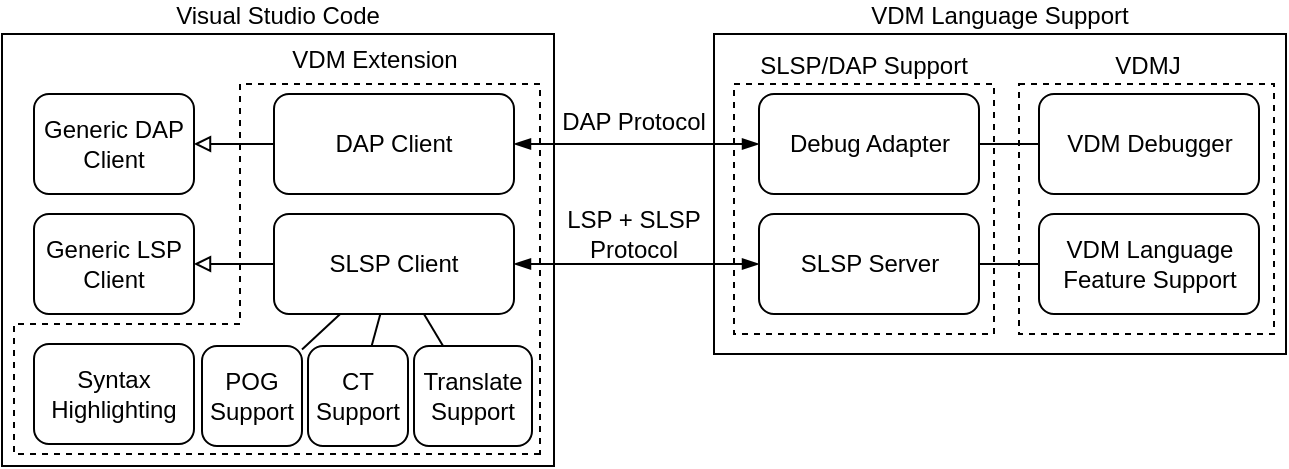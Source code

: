 <mxfile version="15.4.0" type="device"><diagram id="q6J_xVKlaT0VOnQ_U6n5" name="Page-1"><mxGraphModel dx="749" dy="666" grid="1" gridSize="10" guides="1" tooltips="1" connect="1" arrows="1" fold="1" page="1" pageScale="1" pageWidth="827" pageHeight="1169" math="0" shadow="0"><root><mxCell id="0"/><mxCell id="1" parent="0"/><mxCell id="QX5G8tk2PfYkBwXt2j7Y-1" value="Visual Studio Code" style="rounded=0;whiteSpace=wrap;html=1;labelPosition=center;verticalLabelPosition=top;align=center;verticalAlign=bottom;" parent="1" vertex="1"><mxGeometry x="134" y="320" width="276" height="216" as="geometry"/></mxCell><mxCell id="KQJOvYuGkHott5NizH0O-1" value="" style="shape=corner;whiteSpace=wrap;html=1;rotation=-180;dx=150;dy=65;dashed=1;labelPosition=left;verticalLabelPosition=middle;align=right;verticalAlign=middle;" parent="1" vertex="1"><mxGeometry x="140" y="345" width="263" height="185" as="geometry"/></mxCell><mxCell id="4jar0uUlYmxpDOnxLO7t-7" value="VDM Language Support" style="whiteSpace=wrap;html=1;labelPosition=center;verticalLabelPosition=top;align=center;verticalAlign=bottom;rounded=0;sketch=0;shadow=0;" parent="1" vertex="1"><mxGeometry x="490" y="320" width="286" height="160" as="geometry"/></mxCell><mxCell id="MZerOCZmymATliP_Sqh0-4" value="VDMJ" style="whiteSpace=wrap;html=1;labelPosition=center;verticalLabelPosition=top;align=center;verticalAlign=bottom;rounded=0;sketch=0;shadow=0;dashed=1;" parent="1" vertex="1"><mxGeometry x="642.5" y="345" width="127.5" height="125" as="geometry"/></mxCell><mxCell id="MZerOCZmymATliP_Sqh0-3" value="SLSP/DAP Support" style="whiteSpace=wrap;html=1;labelPosition=center;verticalLabelPosition=top;align=center;verticalAlign=bottom;rounded=0;sketch=0;shadow=0;dashed=1;" parent="1" vertex="1"><mxGeometry x="500" y="345" width="130" height="125" as="geometry"/></mxCell><mxCell id="QX5G8tk2PfYkBwXt2j7Y-5" style="edgeStyle=orthogonalEdgeStyle;rounded=0;orthogonalLoop=1;jettySize=auto;html=1;exitX=0;exitY=0.5;exitDx=0;exitDy=0;endArrow=block;endFill=0;" parent="1" source="4jar0uUlYmxpDOnxLO7t-2" target="QX5G8tk2PfYkBwXt2j7Y-2" edge="1"><mxGeometry relative="1" as="geometry"/></mxCell><mxCell id="4jar0uUlYmxpDOnxLO7t-2" value="SLSP Client" style="rounded=1;whiteSpace=wrap;html=1;fillColor=none;" parent="1" vertex="1"><mxGeometry x="270" y="410" width="120" height="50" as="geometry"/></mxCell><mxCell id="QX5G8tk2PfYkBwXt2j7Y-4" style="edgeStyle=orthogonalEdgeStyle;rounded=0;orthogonalLoop=1;jettySize=auto;html=1;exitX=0;exitY=0.5;exitDx=0;exitDy=0;entryX=1;entryY=0.5;entryDx=0;entryDy=0;endArrow=block;endFill=0;" parent="1" source="4jar0uUlYmxpDOnxLO7t-4" target="QX5G8tk2PfYkBwXt2j7Y-3" edge="1"><mxGeometry relative="1" as="geometry"/></mxCell><mxCell id="4jar0uUlYmxpDOnxLO7t-4" value="DAP Client" style="rounded=1;whiteSpace=wrap;html=1;fillColor=none;" parent="1" vertex="1"><mxGeometry x="270" y="350" width="120" height="50" as="geometry"/></mxCell><mxCell id="4jar0uUlYmxpDOnxLO7t-5" value="Syntax Highlighting" style="rounded=1;whiteSpace=wrap;html=1;fillColor=none;" parent="1" vertex="1"><mxGeometry x="150" y="475" width="80" height="50" as="geometry"/></mxCell><mxCell id="4jar0uUlYmxpDOnxLO7t-12" style="edgeStyle=orthogonalEdgeStyle;rounded=0;orthogonalLoop=1;jettySize=auto;html=1;exitX=1;exitY=0.5;exitDx=0;exitDy=0;entryX=0;entryY=0.5;entryDx=0;entryDy=0;endArrow=none;endFill=0;" parent="1" source="4jar0uUlYmxpDOnxLO7t-8" target="4jar0uUlYmxpDOnxLO7t-10" edge="1"><mxGeometry relative="1" as="geometry"/></mxCell><mxCell id="4jar0uUlYmxpDOnxLO7t-13" style="rounded=0;orthogonalLoop=1;jettySize=auto;html=1;exitX=0;exitY=0.5;exitDx=0;exitDy=0;entryX=1;entryY=0.5;entryDx=0;entryDy=0;endArrow=blockThin;endFill=1;startArrow=blockThin;startFill=1;" parent="1" source="4jar0uUlYmxpDOnxLO7t-8" target="4jar0uUlYmxpDOnxLO7t-2" edge="1"><mxGeometry relative="1" as="geometry"/></mxCell><mxCell id="4jar0uUlYmxpDOnxLO7t-8" value="SLSP Server" style="rounded=1;whiteSpace=wrap;html=1;" parent="1" vertex="1"><mxGeometry x="512.5" y="410" width="110" height="50" as="geometry"/></mxCell><mxCell id="4jar0uUlYmxpDOnxLO7t-9" value="Debug Adapter" style="rounded=1;whiteSpace=wrap;html=1;fillColor=none;" parent="1" vertex="1"><mxGeometry x="512.5" y="350" width="110" height="50" as="geometry"/></mxCell><mxCell id="4jar0uUlYmxpDOnxLO7t-10" value="VDM Language Feature Support" style="rounded=1;whiteSpace=wrap;html=1;" parent="1" vertex="1"><mxGeometry x="652.5" y="410" width="110" height="50" as="geometry"/></mxCell><mxCell id="4jar0uUlYmxpDOnxLO7t-11" value="VDM Debugger" style="rounded=1;whiteSpace=wrap;html=1;fillColor=none;" parent="1" vertex="1"><mxGeometry x="652.5" y="350" width="110" height="50" as="geometry"/></mxCell><mxCell id="4jar0uUlYmxpDOnxLO7t-14" style="rounded=0;orthogonalLoop=1;jettySize=auto;html=1;exitX=0;exitY=0.5;exitDx=0;exitDy=0;entryX=1;entryY=0.5;entryDx=0;entryDy=0;endArrow=blockThin;endFill=1;startArrow=blockThin;startFill=1;" parent="1" source="4jar0uUlYmxpDOnxLO7t-9" target="4jar0uUlYmxpDOnxLO7t-4" edge="1"><mxGeometry relative="1" as="geometry"><mxPoint x="460" y="325" as="sourcePoint"/><mxPoint x="300" y="275" as="targetPoint"/></mxGeometry></mxCell><mxCell id="4jar0uUlYmxpDOnxLO7t-15" style="edgeStyle=orthogonalEdgeStyle;rounded=0;orthogonalLoop=1;jettySize=auto;html=1;exitX=1;exitY=0.5;exitDx=0;exitDy=0;entryX=0;entryY=0.5;entryDx=0;entryDy=0;endArrow=none;endFill=0;" parent="1" source="4jar0uUlYmxpDOnxLO7t-9" target="4jar0uUlYmxpDOnxLO7t-11" edge="1"><mxGeometry relative="1" as="geometry"><mxPoint x="639.5" y="315" as="sourcePoint"/><mxPoint x="669.5" y="315" as="targetPoint"/></mxGeometry></mxCell><mxCell id="QX5G8tk2PfYkBwXt2j7Y-2" value="Generic LSP &lt;br&gt;Client" style="rounded=1;whiteSpace=wrap;html=1;fillColor=none;" parent="1" vertex="1"><mxGeometry x="150" y="410" width="80" height="50" as="geometry"/></mxCell><mxCell id="QX5G8tk2PfYkBwXt2j7Y-3" value="Generic DAP Client" style="rounded=1;whiteSpace=wrap;html=1;fillColor=none;" parent="1" vertex="1"><mxGeometry x="150" y="350" width="80" height="50" as="geometry"/></mxCell><mxCell id="aOLrK9KjoxPCw2thHLn5-12" value="LSP + SLSP Protocol" style="text;html=1;strokeColor=none;fillColor=none;align=center;verticalAlign=middle;whiteSpace=wrap;rounded=0;rotation=0;" parent="1" vertex="1"><mxGeometry x="407" y="410" width="86" height="20" as="geometry"/></mxCell><mxCell id="aOLrK9KjoxPCw2thHLn5-13" value="DAP Protocol" style="text;html=1;strokeColor=none;fillColor=none;align=center;verticalAlign=middle;whiteSpace=wrap;rounded=0;rotation=0;" parent="1" vertex="1"><mxGeometry x="410" y="354" width="80" height="20" as="geometry"/></mxCell><mxCell id="aOLrK9KjoxPCw2thHLn5-22" value="POG Support" style="rounded=1;whiteSpace=wrap;html=1;fillColor=none;" parent="1" vertex="1"><mxGeometry x="234" y="476" width="50" height="50" as="geometry"/></mxCell><mxCell id="2BObR2uxJ7Lqaf-utWvM-1" value="" style="endArrow=none;html=1;" parent="1" source="4jar0uUlYmxpDOnxLO7t-2" target="aOLrK9KjoxPCw2thHLn5-22" edge="1"><mxGeometry width="50" height="50" relative="1" as="geometry"><mxPoint x="280" y="410" as="sourcePoint"/><mxPoint x="278" y="400" as="targetPoint"/></mxGeometry></mxCell><mxCell id="QoTztSM09h-6I_rr8NXg-1" value="CT Support" style="rounded=1;whiteSpace=wrap;html=1;fillColor=none;" parent="1" vertex="1"><mxGeometry x="287" y="476" width="50" height="50" as="geometry"/></mxCell><mxCell id="QoTztSM09h-6I_rr8NXg-2" value="" style="endArrow=none;html=1;" parent="1" source="4jar0uUlYmxpDOnxLO7t-2" target="QoTztSM09h-6I_rr8NXg-1" edge="1"><mxGeometry width="50" height="50" relative="1" as="geometry"><mxPoint x="340" y="420" as="sourcePoint"/><mxPoint x="282.5" y="400" as="targetPoint"/></mxGeometry></mxCell><mxCell id="KQJOvYuGkHott5NizH0O-2" value="&lt;span style=&quot;text-align: right ; background-color: rgb(255 , 255 , 255)&quot;&gt;VDM Extension&lt;/span&gt;" style="text;html=1;align=center;verticalAlign=middle;resizable=0;points=[];autosize=1;" parent="1" vertex="1"><mxGeometry x="270" y="323" width="100" height="20" as="geometry"/></mxCell><mxCell id="R9obCKEsxFoKAZhWEwv8-2" value="Translate Support" style="rounded=1;whiteSpace=wrap;html=1;fillColor=none;" vertex="1" parent="1"><mxGeometry x="340" y="476" width="59" height="50" as="geometry"/></mxCell><mxCell id="R9obCKEsxFoKAZhWEwv8-3" value="" style="endArrow=none;html=1;" edge="1" parent="1" source="4jar0uUlYmxpDOnxLO7t-2" target="R9obCKEsxFoKAZhWEwv8-2"><mxGeometry width="50" height="50" relative="1" as="geometry"><mxPoint x="330.0" y="463" as="sourcePoint"/><mxPoint x="330.0" y="486" as="targetPoint"/></mxGeometry></mxCell></root></mxGraphModel></diagram></mxfile>